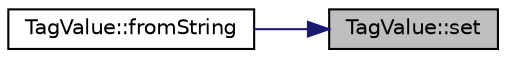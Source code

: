 digraph "TagValue::set"
{
 // LATEX_PDF_SIZE
  edge [fontname="Helvetica",fontsize="10",labelfontname="Helvetica",labelfontsize="10"];
  node [fontname="Helvetica",fontsize="10",shape=record];
  rankdir="RL";
  Node1 [label="TagValue::set",height=0.2,width=0.4,color="black", fillcolor="grey75", style="filled", fontcolor="black",tooltip=" "];
  Node1 -> Node2 [dir="back",color="midnightblue",fontsize="10",style="solid",fontname="Helvetica"];
  Node2 [label="TagValue::fromString",height=0.2,width=0.4,color="black", fillcolor="white", style="filled",URL="$class_tag_value.html#a989549d8434452524c96bd618ac4b069",tooltip=" "];
}
